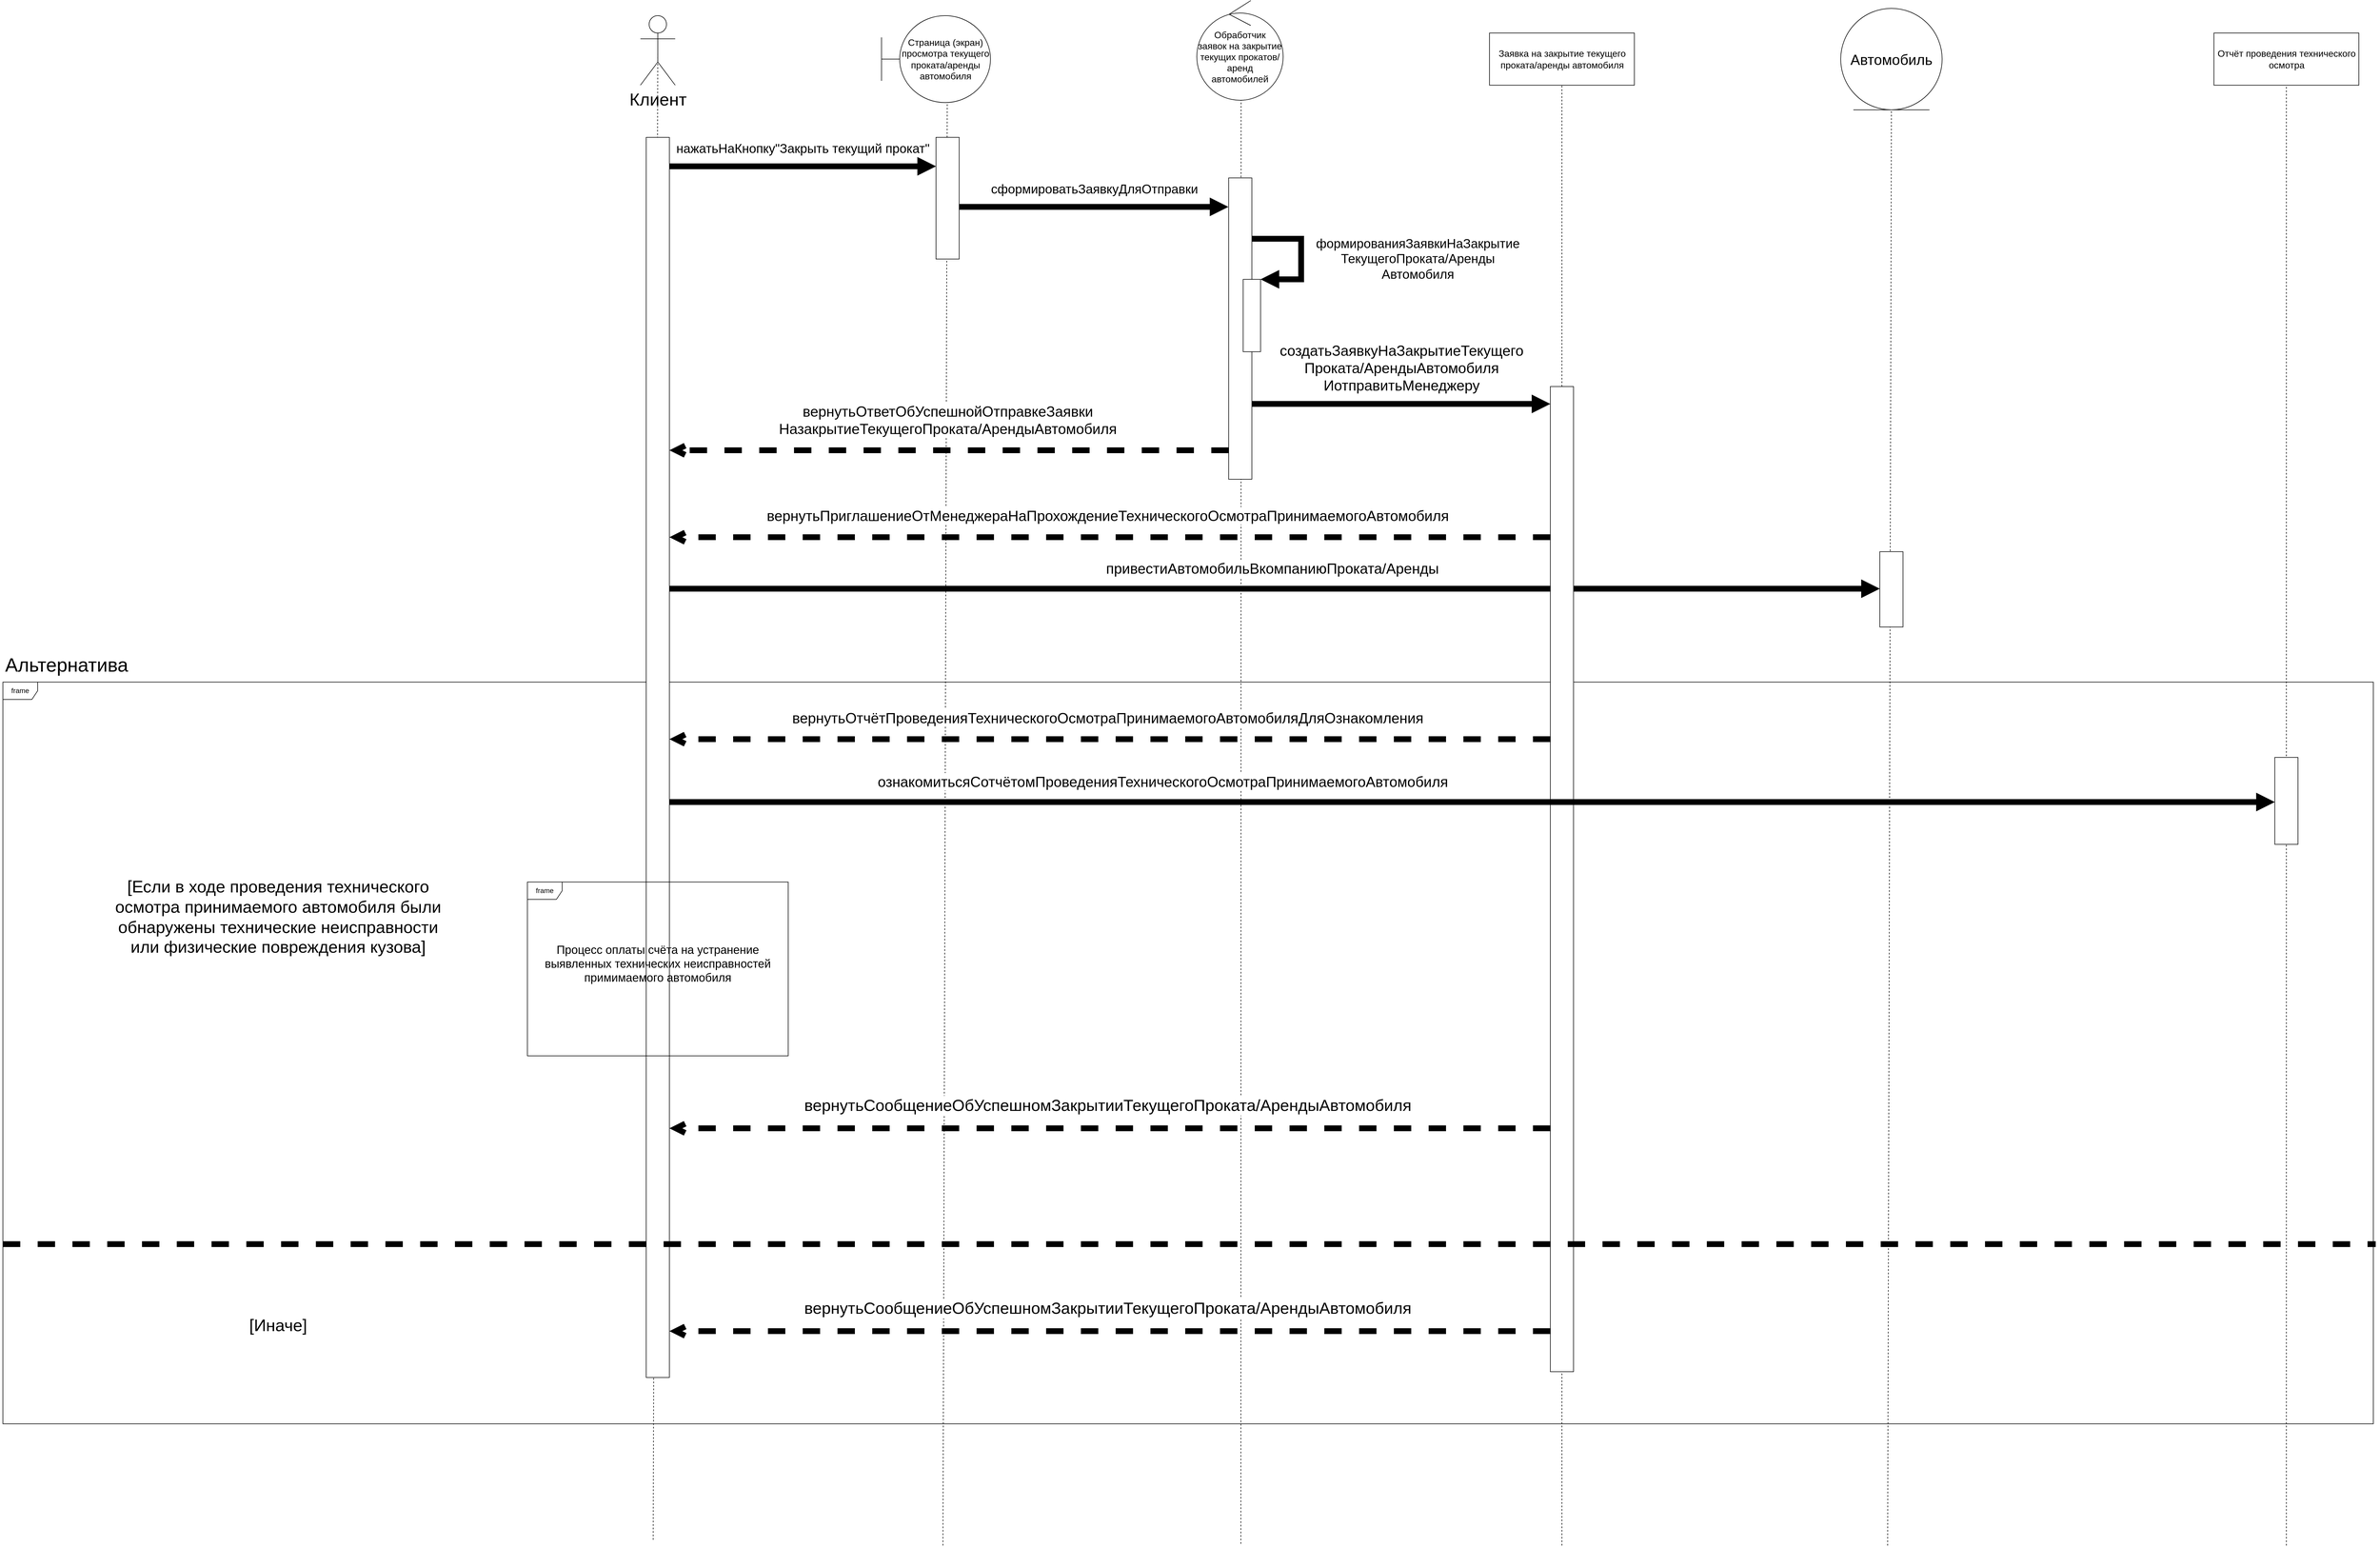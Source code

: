<mxfile version="11.3.0" type="device" pages="1"><diagram id="JRnSE4CF5Kh3gzFMkYUj" name="Страница 1"><mxGraphModel dx="5994" dy="2550" grid="1" gridSize="10" guides="1" tooltips="1" connect="1" arrows="1" fold="1" page="1" pageScale="1" pageWidth="827" pageHeight="1169" math="0" shadow="0"><root><mxCell id="0"/><mxCell id="1" parent="0"/><mxCell id="HHvvjFcNwMFeA1pr7hE0-29" value="frame" style="shape=umlFrame;whiteSpace=wrap;html=1;" vertex="1" parent="1"><mxGeometry x="-1010" y="1190" width="4090" height="1280" as="geometry"/></mxCell><mxCell id="HHvvjFcNwMFeA1pr7hE0-1" value="&lt;font style=&quot;font-size: 30px&quot;&gt;Клиент&lt;/font&gt;" style="shape=umlActor;verticalLabelPosition=bottom;labelBackgroundColor=#ffffff;verticalAlign=top;html=1;" vertex="1" parent="1"><mxGeometry x="90" y="40" width="60" height="120" as="geometry"/></mxCell><mxCell id="HHvvjFcNwMFeA1pr7hE0-2" value="&lt;font style=&quot;font-size: 16px&quot;&gt;Страница (экран) просмотра текущего проката/аренды автомобиля&lt;/font&gt;" style="shape=umlBoundary;whiteSpace=wrap;html=1;" vertex="1" parent="1"><mxGeometry x="506" y="40" width="188" height="150" as="geometry"/></mxCell><mxCell id="HHvvjFcNwMFeA1pr7hE0-4" value="&lt;font style=&quot;font-size: 16px&quot;&gt;Обработчик &lt;br&gt;заявок на закрытие текущих прокатов/аренд автомобилей&lt;/font&gt;" style="ellipse;shape=umlControl;whiteSpace=wrap;html=1;" vertex="1" parent="1"><mxGeometry x="1050" y="14" width="149" height="172" as="geometry"/></mxCell><mxCell id="HHvvjFcNwMFeA1pr7hE0-5" value="&lt;font style=&quot;font-size: 16px&quot;&gt;Заявка на закрытие текущего &lt;br&gt;проката/аренды автомобиля&lt;/font&gt;" style="html=1;" vertex="1" parent="1"><mxGeometry x="1555" y="70" width="250" height="90" as="geometry"/></mxCell><mxCell id="HHvvjFcNwMFeA1pr7hE0-6" value="" style="endArrow=none;dashed=1;html=1;entryX=0.5;entryY=0.5;entryDx=0;entryDy=0;entryPerimeter=0;" edge="1" parent="1" target="HHvvjFcNwMFeA1pr7hE0-1"><mxGeometry width="50" height="50" relative="1" as="geometry"><mxPoint x="112" y="2670" as="sourcePoint"/><mxPoint x="100" y="300" as="targetPoint"/></mxGeometry></mxCell><mxCell id="HHvvjFcNwMFeA1pr7hE0-7" value="" style="endArrow=none;dashed=1;html=1;entryX=0.603;entryY=1.009;entryDx=0;entryDy=0;entryPerimeter=0;" edge="1" parent="1" target="HHvvjFcNwMFeA1pr7hE0-2"><mxGeometry width="50" height="50" relative="1" as="geometry"><mxPoint x="612" y="2680" as="sourcePoint"/><mxPoint x="610" y="290" as="targetPoint"/></mxGeometry></mxCell><mxCell id="HHvvjFcNwMFeA1pr7hE0-8" value="" style="endArrow=none;dashed=1;html=1;entryX=0.513;entryY=1.002;entryDx=0;entryDy=0;entryPerimeter=0;" edge="1" parent="1" target="HHvvjFcNwMFeA1pr7hE0-4"><mxGeometry width="50" height="50" relative="1" as="geometry"><mxPoint x="1126" y="2677" as="sourcePoint"/><mxPoint x="1210" y="330" as="targetPoint"/></mxGeometry></mxCell><mxCell id="HHvvjFcNwMFeA1pr7hE0-9" value="" style="endArrow=none;dashed=1;html=1;entryX=0.5;entryY=1;entryDx=0;entryDy=0;" edge="1" parent="1" source="HHvvjFcNwMFeA1pr7hE0-15" target="HHvvjFcNwMFeA1pr7hE0-5"><mxGeometry width="50" height="50" relative="1" as="geometry"><mxPoint x="1680" y="920" as="sourcePoint"/><mxPoint x="1700" y="230" as="targetPoint"/></mxGeometry></mxCell><mxCell id="HHvvjFcNwMFeA1pr7hE0-11" value="" style="html=1;points=[];perimeter=orthogonalPerimeter;" vertex="1" parent="1"><mxGeometry x="100" y="250" width="40" height="2140" as="geometry"/></mxCell><mxCell id="HHvvjFcNwMFeA1pr7hE0-13" value="" style="html=1;points=[];perimeter=orthogonalPerimeter;" vertex="1" parent="1"><mxGeometry x="600" y="250" width="40" height="210" as="geometry"/></mxCell><mxCell id="HHvvjFcNwMFeA1pr7hE0-14" value="" style="html=1;points=[];perimeter=orthogonalPerimeter;" vertex="1" parent="1"><mxGeometry x="1105" y="320" width="40" height="520" as="geometry"/></mxCell><mxCell id="HHvvjFcNwMFeA1pr7hE0-16" value="&lt;font style=&quot;font-size: 22px&quot;&gt;нажатьНаКнопку&quot;Закрыть текущий прокат&quot;&lt;/font&gt;" style="html=1;verticalAlign=bottom;endArrow=block;strokeWidth=10;" edge="1" parent="1"><mxGeometry y="15" width="80" relative="1" as="geometry"><mxPoint x="140" y="300" as="sourcePoint"/><mxPoint x="600.0" y="300" as="targetPoint"/><mxPoint as="offset"/></mxGeometry></mxCell><mxCell id="HHvvjFcNwMFeA1pr7hE0-17" value="&lt;span style=&quot;font-size: 22px&quot;&gt;сформироватьЗаявкуДляОтправки&lt;/span&gt;" style="html=1;verticalAlign=bottom;endArrow=block;strokeWidth=10;" edge="1" parent="1" source="HHvvjFcNwMFeA1pr7hE0-13"><mxGeometry y="15" width="80" relative="1" as="geometry"><mxPoint x="644.5" y="370" as="sourcePoint"/><mxPoint x="1104.5" y="370" as="targetPoint"/><mxPoint as="offset"/></mxGeometry></mxCell><mxCell id="HHvvjFcNwMFeA1pr7hE0-18" value="" style="html=1;points=[];perimeter=orthogonalPerimeter;" vertex="1" parent="1"><mxGeometry x="1130" y="495" width="30" height="125" as="geometry"/></mxCell><mxCell id="HHvvjFcNwMFeA1pr7hE0-19" value="&lt;font style=&quot;font-size: 22px&quot;&gt;формированияЗаявкиНаЗакрытие&lt;br&gt;ТекущегоПроката/Аренды&lt;br&gt;Автомобиля&lt;/font&gt;" style="edgeStyle=orthogonalEdgeStyle;html=1;align=center;spacingLeft=2;endArrow=block;rounded=0;entryX=1;entryY=0;strokeWidth=10;" edge="1" target="HHvvjFcNwMFeA1pr7hE0-18" parent="1"><mxGeometry x="0.382" y="-203" relative="1" as="geometry"><mxPoint x="1145" y="425" as="sourcePoint"/><Array as="points"><mxPoint x="1230" y="425"/><mxPoint x="1230" y="495"/></Array><mxPoint x="200" y="168" as="offset"/></mxGeometry></mxCell><mxCell id="HHvvjFcNwMFeA1pr7hE0-20" value="" style="endArrow=none;dashed=1;html=1;entryX=0.5;entryY=1;entryDx=0;entryDy=0;" edge="1" parent="1" target="HHvvjFcNwMFeA1pr7hE0-15"><mxGeometry width="50" height="50" relative="1" as="geometry"><mxPoint x="1680" y="2680" as="sourcePoint"/><mxPoint x="1680" y="160" as="targetPoint"/></mxGeometry></mxCell><mxCell id="HHvvjFcNwMFeA1pr7hE0-21" value="&lt;span style=&quot;font-size: 25px&quot;&gt;создатьЗаявкуНаЗакрытиеТекущего&lt;br&gt;Проката/АрендыАвтомобиля&lt;br&gt;ИотправитьМенеджеру&lt;/span&gt;" style="html=1;verticalAlign=bottom;endArrow=block;strokeWidth=10;" edge="1" parent="1" target="HHvvjFcNwMFeA1pr7hE0-15"><mxGeometry y="15" width="80" relative="1" as="geometry"><mxPoint x="1145" y="710" as="sourcePoint"/><mxPoint x="1609.5" y="710" as="targetPoint"/><mxPoint as="offset"/></mxGeometry></mxCell><mxCell id="HHvvjFcNwMFeA1pr7hE0-22" value="&lt;span style=&quot;font-size: 25px&quot;&gt;вернутьОтветОбУспешнойОтправкеЗаявки&lt;br&gt;НазакрытиеТекущегоПроката/АрендыАвтомобиля&lt;/span&gt;" style="html=1;verticalAlign=bottom;endArrow=open;strokeWidth=10;dashed=1;endFill=0;" edge="1" parent="1" source="HHvvjFcNwMFeA1pr7hE0-14" target="HHvvjFcNwMFeA1pr7hE0-11"><mxGeometry x="0.005" y="-20" width="80" relative="1" as="geometry"><mxPoint x="640" y="800" as="sourcePoint"/><mxPoint x="1104.5" y="800" as="targetPoint"/><Array as="points"><mxPoint x="1000" y="790"/></Array><mxPoint as="offset"/></mxGeometry></mxCell><mxCell id="HHvvjFcNwMFeA1pr7hE0-23" value="&lt;font style=&quot;font-size: 25px&quot;&gt;вернутьПриглашениеОтМенеджераНаПрохождениеТехническогоОсмотраПринимаемогоАвтомобиля&lt;/font&gt;" style="html=1;verticalAlign=bottom;endArrow=open;strokeWidth=10;dashed=1;endFill=0;" edge="1" parent="1"><mxGeometry x="0.005" y="-20" width="80" relative="1" as="geometry"><mxPoint x="1660" y="940" as="sourcePoint"/><mxPoint x="140" y="940" as="targetPoint"/><Array as="points"><mxPoint x="1000" y="940"/></Array><mxPoint as="offset"/></mxGeometry></mxCell><mxCell id="HHvvjFcNwMFeA1pr7hE0-24" value="&lt;font style=&quot;font-size: 25px&quot;&gt;Автомобиль&lt;/font&gt;" style="ellipse;shape=umlEntity;whiteSpace=wrap;html=1;" vertex="1" parent="1"><mxGeometry x="2161" y="27.5" width="175" height="175" as="geometry"/></mxCell><mxCell id="HHvvjFcNwMFeA1pr7hE0-25" value="" style="endArrow=none;dashed=1;html=1;strokeWidth=1;entryX=0.5;entryY=1;entryDx=0;entryDy=0;" edge="1" parent="1" target="HHvvjFcNwMFeA1pr7hE0-24"><mxGeometry width="50" height="50" relative="1" as="geometry"><mxPoint x="2242" y="2680" as="sourcePoint"/><mxPoint x="2300" y="390" as="targetPoint"/></mxGeometry></mxCell><mxCell id="HHvvjFcNwMFeA1pr7hE0-26" value="" style="html=1;points=[];perimeter=orthogonalPerimeter;" vertex="1" parent="1"><mxGeometry x="2228.5" y="965" width="40" height="130" as="geometry"/></mxCell><mxCell id="HHvvjFcNwMFeA1pr7hE0-27" value="&lt;font style=&quot;font-size: 25px&quot;&gt;привестиАвтомобильВкомпаниюПроката/Аренды&lt;/font&gt;" style="html=1;verticalAlign=bottom;endArrow=block;strokeWidth=10;exitX=1;exitY=0.694;exitDx=0;exitDy=0;exitPerimeter=0;" edge="1" parent="1"><mxGeometry x="-0.004" y="18" width="80" relative="1" as="geometry"><mxPoint x="140" y="1028.88" as="sourcePoint"/><mxPoint x="2228.5" y="1028.88" as="targetPoint"/><mxPoint as="offset"/></mxGeometry></mxCell><mxCell id="HHvvjFcNwMFeA1pr7hE0-15" value="" style="html=1;points=[];perimeter=orthogonalPerimeter;" vertex="1" parent="1"><mxGeometry x="1660" y="680" width="40" height="1700" as="geometry"/></mxCell><mxCell id="HHvvjFcNwMFeA1pr7hE0-28" value="&lt;font style=&quot;font-size: 25px&quot;&gt;вернутьОтчётПроведенияТехническогоОсмотраПринимаемогоАвтомобиляДляОзнакомления&lt;/font&gt;" style="html=1;verticalAlign=bottom;endArrow=open;strokeWidth=10;dashed=1;endFill=0;" edge="1" parent="1"><mxGeometry x="0.005" y="-20" width="80" relative="1" as="geometry"><mxPoint x="1660" y="1288.5" as="sourcePoint"/><mxPoint x="140" y="1288.5" as="targetPoint"/><Array as="points"><mxPoint x="1000" y="1288.5"/></Array><mxPoint as="offset"/></mxGeometry></mxCell><mxCell id="HHvvjFcNwMFeA1pr7hE0-30" value="&lt;font style=&quot;font-size: 33px&quot;&gt;Альтернатива&lt;/font&gt;" style="text;html=1;strokeColor=none;fillColor=none;align=center;verticalAlign=middle;whiteSpace=wrap;rounded=0;" vertex="1" parent="1"><mxGeometry x="-920" y="1150" width="40" height="20" as="geometry"/></mxCell><mxCell id="HHvvjFcNwMFeA1pr7hE0-31" value="&lt;font style=&quot;font-size: 29px&quot;&gt;[Если в ходе проведения технического осмотра принимаемого автомобиля были обнаружены технические неисправности или физические повреждения кузова]&lt;/font&gt;" style="text;html=1;strokeColor=none;fillColor=none;align=center;verticalAlign=middle;whiteSpace=wrap;rounded=0;" vertex="1" parent="1"><mxGeometry x="-820" y="1535" width="570" height="120" as="geometry"/></mxCell><mxCell id="HHvvjFcNwMFeA1pr7hE0-38" value="frame" style="shape=umlFrame;whiteSpace=wrap;html=1;" vertex="1" parent="1"><mxGeometry x="-105" y="1535" width="450" height="300" as="geometry"/></mxCell><mxCell id="HHvvjFcNwMFeA1pr7hE0-39" value="&lt;font style=&quot;font-size: 20px&quot;&gt;Процесс оплаты счёта на устранение выявленных технических неисправностей примимаемого автомобиля&lt;/font&gt;" style="text;html=1;strokeColor=none;fillColor=none;align=center;verticalAlign=middle;whiteSpace=wrap;rounded=0;" vertex="1" parent="1"><mxGeometry x="-90" y="1665" width="420" height="20" as="geometry"/></mxCell><mxCell id="HHvvjFcNwMFeA1pr7hE0-40" value="&lt;span style=&quot;font-size: 16px&quot;&gt;Отчёт проведения технического &lt;br&gt;осмотра&lt;/span&gt;" style="html=1;" vertex="1" parent="1"><mxGeometry x="2805" y="70" width="250" height="90" as="geometry"/></mxCell><mxCell id="HHvvjFcNwMFeA1pr7hE0-41" value="" style="endArrow=none;dashed=1;html=1;strokeWidth=1;entryX=0.5;entryY=1;entryDx=0;entryDy=0;" edge="1" parent="1" target="HHvvjFcNwMFeA1pr7hE0-40"><mxGeometry width="50" height="50" relative="1" as="geometry"><mxPoint x="2930" y="2680" as="sourcePoint"/><mxPoint x="2890" y="470" as="targetPoint"/></mxGeometry></mxCell><mxCell id="HHvvjFcNwMFeA1pr7hE0-42" value="" style="html=1;points=[];perimeter=orthogonalPerimeter;" vertex="1" parent="1"><mxGeometry x="2910" y="1320" width="40" height="150" as="geometry"/></mxCell><mxCell id="HHvvjFcNwMFeA1pr7hE0-44" value="&lt;font style=&quot;font-size: 25px&quot;&gt;ознакомитьсяСотчётомПроведенияТехническогоОсмотраПринимаемогоАвтомобиля&lt;/font&gt;" style="html=1;verticalAlign=bottom;endArrow=block;strokeWidth=10;" edge="1" parent="1" source="HHvvjFcNwMFeA1pr7hE0-11"><mxGeometry x="-0.386" y="18" width="80" relative="1" as="geometry"><mxPoint x="220" y="1420" as="sourcePoint"/><mxPoint x="2910" y="1397" as="targetPoint"/><mxPoint as="offset"/></mxGeometry></mxCell><mxCell id="HHvvjFcNwMFeA1pr7hE0-45" value="&lt;font style=&quot;font-size: 28px&quot;&gt;вернутьСообщениеОбУспешномЗакрытииТекущегоПроката/АрендыАвтомобиля&lt;/font&gt;" style="html=1;verticalAlign=bottom;endArrow=open;strokeWidth=10;dashed=1;endFill=0;" edge="1" parent="1"><mxGeometry x="0.005" y="-20" width="80" relative="1" as="geometry"><mxPoint x="1660" y="1960" as="sourcePoint"/><mxPoint x="140" y="1960" as="targetPoint"/><Array as="points"><mxPoint x="1000" y="1960"/></Array><mxPoint as="offset"/></mxGeometry></mxCell><mxCell id="HHvvjFcNwMFeA1pr7hE0-46" value="" style="endArrow=none;dashed=1;html=1;strokeWidth=10;exitX=0;exitY=0.886;exitDx=0;exitDy=0;exitPerimeter=0;entryX=1.001;entryY=0.886;entryDx=0;entryDy=0;entryPerimeter=0;" edge="1" parent="1"><mxGeometry width="50" height="50" relative="1" as="geometry"><mxPoint x="-1010" y="2159.84" as="sourcePoint"/><mxPoint x="3084.09" y="2159.84" as="targetPoint"/></mxGeometry></mxCell><mxCell id="HHvvjFcNwMFeA1pr7hE0-47" value="&lt;font style=&quot;font-size: 29px&quot;&gt;[Иначе]&lt;/font&gt;" style="text;html=1;strokeColor=none;fillColor=none;align=center;verticalAlign=middle;whiteSpace=wrap;rounded=0;" vertex="1" parent="1"><mxGeometry x="-820" y="2240" width="570" height="120" as="geometry"/></mxCell><mxCell id="HHvvjFcNwMFeA1pr7hE0-48" value="&lt;font style=&quot;font-size: 28px&quot;&gt;вернутьСообщениеОбУспешномЗакрытииТекущегоПроката/АрендыАвтомобиля&lt;/font&gt;" style="html=1;verticalAlign=bottom;endArrow=open;strokeWidth=10;dashed=1;endFill=0;" edge="1" parent="1"><mxGeometry x="0.005" y="-20" width="80" relative="1" as="geometry"><mxPoint x="1660" y="2310" as="sourcePoint"/><mxPoint x="140" y="2310" as="targetPoint"/><Array as="points"><mxPoint x="1000" y="2310"/></Array><mxPoint as="offset"/></mxGeometry></mxCell></root></mxGraphModel></diagram></mxfile>